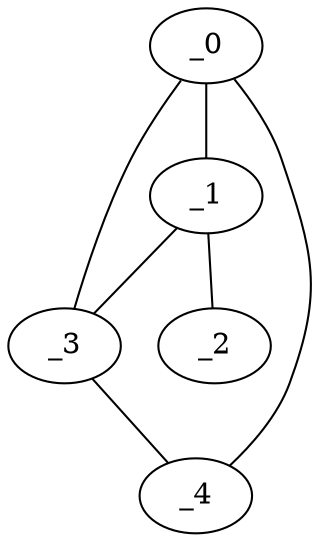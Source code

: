 graph MP1_0138 {
	_0	 [x="1.42611",
		y="1.76147"];
	_1	 [x="2.49609",
		y="2.99511"];
	_0 -- _1;
	_3	 [x="0.443338",
		y="0.125583"];
	_0 -- _3;
	_4	 [x="0.895901",
		y="3.09393"];
	_0 -- _4;
	_2	 [x="2.66672",
		y="1.10199"];
	_1 -- _2;
	_1 -- _3;
	_3 -- _4;
}
